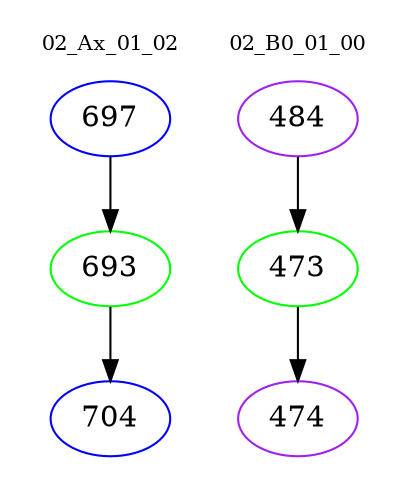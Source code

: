 digraph{
subgraph cluster_0 {
color = white
label = "02_Ax_01_02";
fontsize=10;
T0_697 [label="697", color="blue"]
T0_697 -> T0_693 [color="black"]
T0_693 [label="693", color="green"]
T0_693 -> T0_704 [color="black"]
T0_704 [label="704", color="blue"]
}
subgraph cluster_1 {
color = white
label = "02_B0_01_00";
fontsize=10;
T1_484 [label="484", color="purple"]
T1_484 -> T1_473 [color="black"]
T1_473 [label="473", color="green"]
T1_473 -> T1_474 [color="black"]
T1_474 [label="474", color="purple"]
}
}
